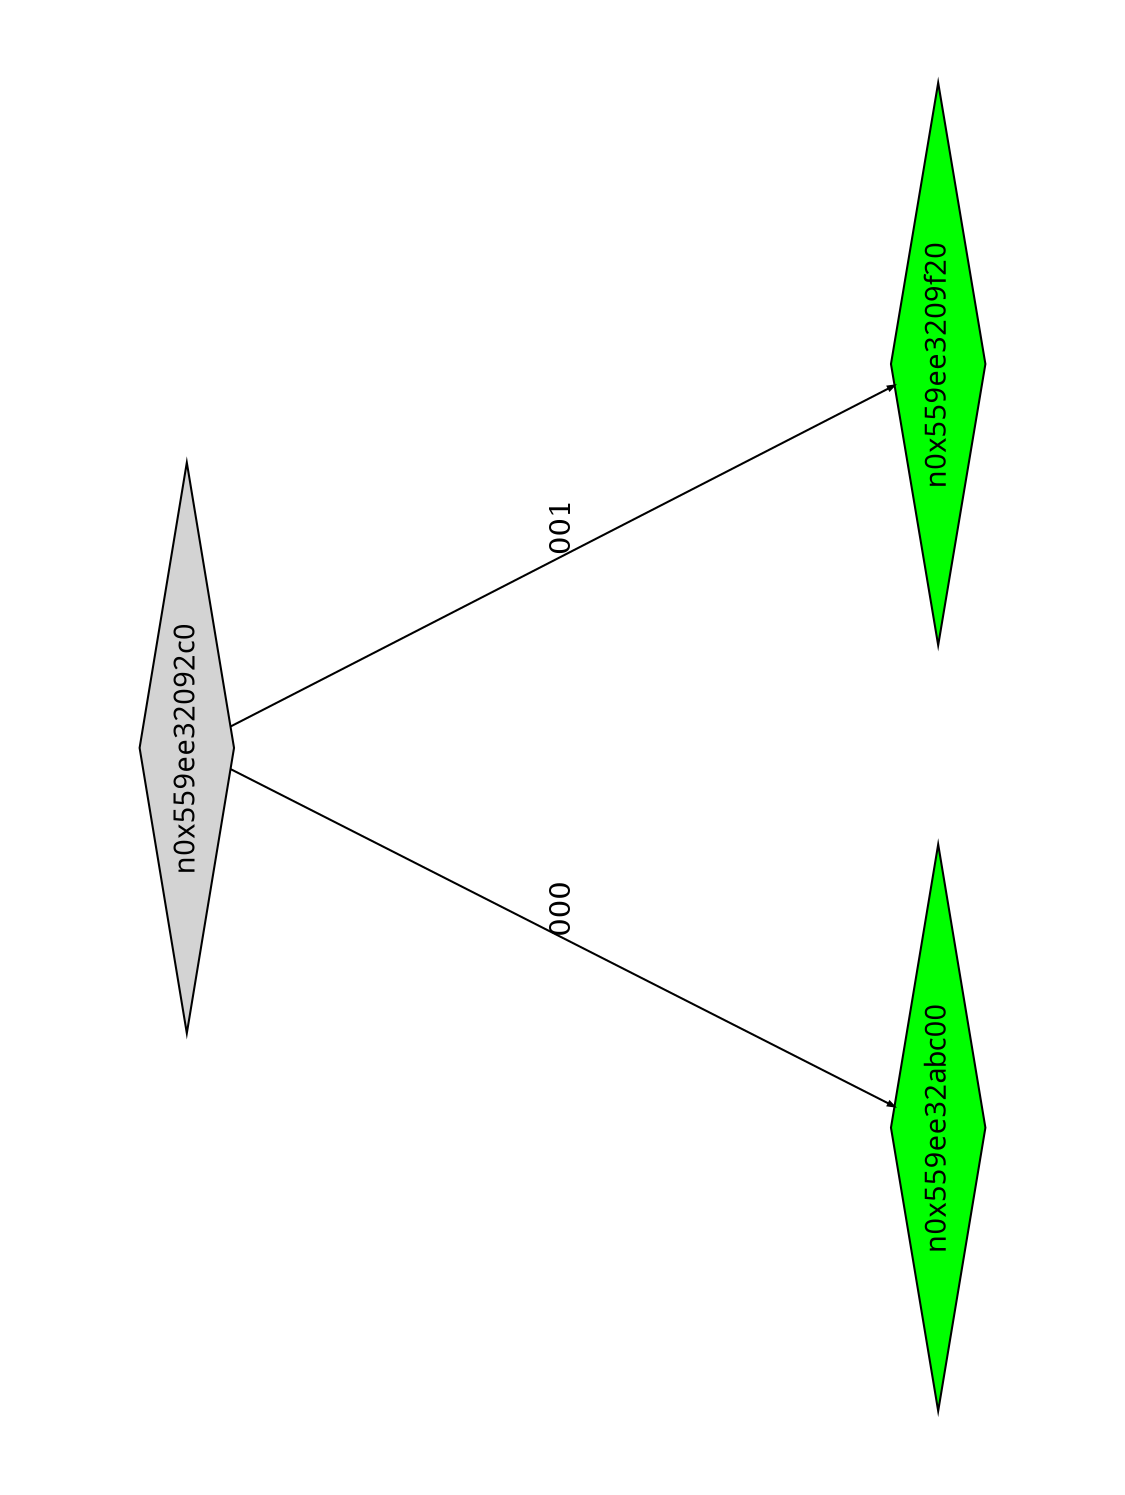 digraph G {
	size="10,7.5";
	ratio=fill;
	rotate=90;
	center = "true";
	node [style="filled",width=.1,height=.1,fontname="Terminus"]
	edge [arrowsize=.3]
	n0x559ee32092c0 [shape=diamond];
	n0x559ee32092c0 -> n0x559ee32abc00 [label=000];
	n0x559ee32092c0 -> n0x559ee3209f20 [label=001];
	n0x559ee3209f20 [shape=diamond,fillcolor=green];
	n0x559ee32abc00 [shape=diamond,fillcolor=green];
}
